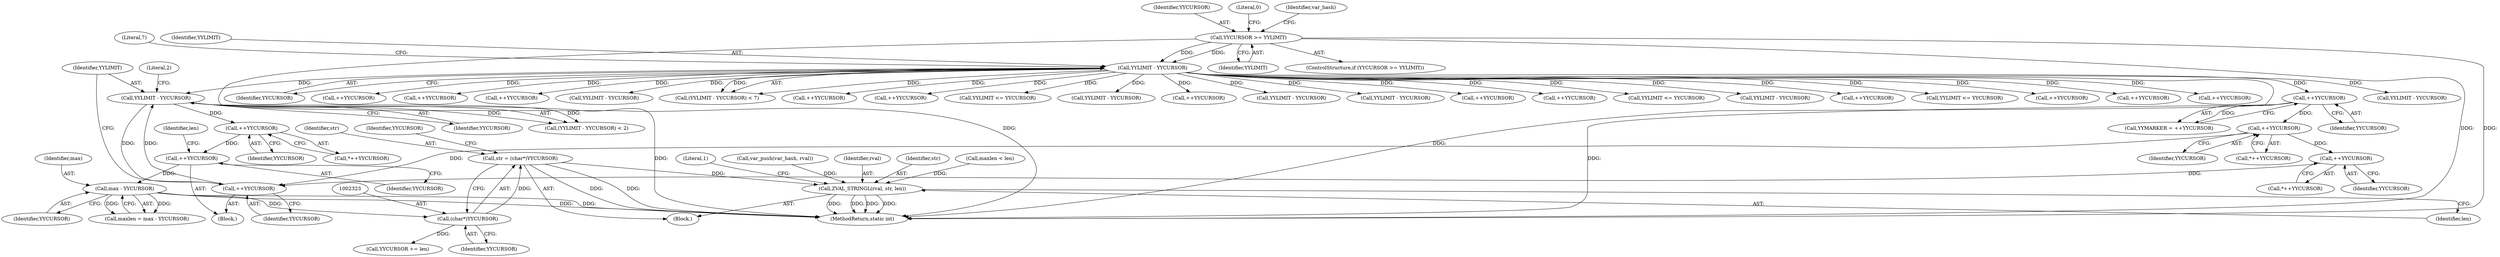 digraph "0_php-src_1a23ebc1fff59bf480ca92963b36eba5c1b904c4@pointer" {
"1002320" [label="(Call,str = (char*)YYCURSOR)"];
"1002322" [label="(Call,(char*)YYCURSOR)"];
"1002304" [label="(Call,max - YYCURSOR)"];
"1002290" [label="(Call,++YYCURSOR)"];
"1001653" [label="(Call,++YYCURSOR)"];
"1001207" [label="(Call,YYLIMIT - YYCURSOR)"];
"1000152" [label="(Call,YYLIMIT - YYCURSOR)"];
"1000125" [label="(Call,YYCURSOR >= YYLIMIT)"];
"1001203" [label="(Call,++YYCURSOR)"];
"1001190" [label="(Call,++YYCURSOR)"];
"1000665" [label="(Call,++YYCURSOR)"];
"1000343" [label="(Call,++YYCURSOR)"];
"1002363" [label="(Call,ZVAL_STRINGL(rval, str, len))"];
"1001209" [label="(Identifier,YYCURSOR)"];
"1001210" [label="(Literal,2)"];
"1002306" [label="(Identifier,YYCURSOR)"];
"1001190" [label="(Call,++YYCURSOR)"];
"1002325" [label="(Call,YYCURSOR += len)"];
"1001653" [label="(Call,++YYCURSOR)"];
"1001358" [label="(Call,YYLIMIT - YYCURSOR)"];
"1000126" [label="(Identifier,YYCURSOR)"];
"1000127" [label="(Identifier,YYLIMIT)"];
"1001207" [label="(Call,YYLIMIT - YYCURSOR)"];
"1000154" [label="(Identifier,YYCURSOR)"];
"1001654" [label="(Identifier,YYCURSOR)"];
"1001189" [label="(Call,*++YYCURSOR)"];
"1002292" [label="(Block,)"];
"1001208" [label="(Identifier,YYLIMIT)"];
"1000125" [label="(Call,YYCURSOR >= YYLIMIT)"];
"1000287" [label="(Call,++YYCURSOR)"];
"1000141" [label="(Call,var_push(var_hash, rval))"];
"1002366" [label="(Identifier,len)"];
"1000155" [label="(Literal,7)"];
"1000343" [label="(Call,++YYCURSOR)"];
"1002302" [label="(Call,maxlen = max - YYCURSOR)"];
"1001652" [label="(Call,*++YYCURSOR)"];
"1002320" [label="(Call,str = (char*)YYCURSOR)"];
"1002364" [label="(Identifier,rval)"];
"1002291" [label="(Identifier,YYCURSOR)"];
"1002304" [label="(Call,max - YYCURSOR)"];
"1000315" [label="(Call,++YYCURSOR)"];
"1000352" [label="(Call,++YYCURSOR)"];
"1002447" [label="(MethodReturn,static int)"];
"1000849" [label="(Call,YYLIMIT - YYCURSOR)"];
"1000664" [label="(Call,*++YYCURSOR)"];
"1000344" [label="(Identifier,YYCURSOR)"];
"1002322" [label="(Call,(char*)YYCURSOR)"];
"1002305" [label="(Identifier,max)"];
"1000151" [label="(Call,(YYLIMIT - YYCURSOR) < 7)"];
"1000217" [label="(Call,++YYCURSOR)"];
"1000273" [label="(Call,++YYCURSOR)"];
"1000124" [label="(ControlStructure,if (YYCURSOR >= YYLIMIT))"];
"1002365" [label="(Identifier,str)"];
"1000756" [label="(Call,YYLIMIT <= YYCURSOR)"];
"1000341" [label="(Call,YYMARKER = ++YYCURSOR)"];
"1000960" [label="(Call,YYLIMIT - YYCURSOR)"];
"1000205" [label="(Call,++YYCURSOR)"];
"1000666" [label="(Identifier,YYCURSOR)"];
"1000705" [label="(Call,YYLIMIT - YYCURSOR)"];
"1001115" [label="(Call,YYLIMIT - YYCURSOR)"];
"1002324" [label="(Identifier,YYCURSOR)"];
"1000152" [label="(Call,YYLIMIT - YYCURSOR)"];
"1000147" [label="(Block,)"];
"1002363" [label="(Call,ZVAL_STRINGL(rval, str, len))"];
"1001191" [label="(Identifier,YYCURSOR)"];
"1000193" [label="(Call,++YYCURSOR)"];
"1002326" [label="(Identifier,YYCURSOR)"];
"1002290" [label="(Call,++YYCURSOR)"];
"1000665" [label="(Call,++YYCURSOR)"];
"1000329" [label="(Call,++YYCURSOR)"];
"1001161" [label="(Call,YYLIMIT <= YYCURSOR)"];
"1000802" [label="(Call,YYLIMIT - YYCURSOR)"];
"1002308" [label="(Call,maxlen < len)"];
"1000231" [label="(Call,++YYCURSOR)"];
"1000153" [label="(Identifier,YYLIMIT)"];
"1001204" [label="(Identifier,YYCURSOR)"];
"1001069" [label="(Call,YYLIMIT <= YYCURSOR)"];
"1001203" [label="(Call,++YYCURSOR)"];
"1000301" [label="(Call,++YYCURSOR)"];
"1001206" [label="(Call,(YYLIMIT - YYCURSOR) < 2)"];
"1000130" [label="(Literal,0)"];
"1000133" [label="(Identifier,var_hash)"];
"1000259" [label="(Call,++YYCURSOR)"];
"1002321" [label="(Identifier,str)"];
"1002297" [label="(Identifier,len)"];
"1000245" [label="(Call,++YYCURSOR)"];
"1002368" [label="(Literal,1)"];
"1002320" -> "1002292"  [label="AST: "];
"1002320" -> "1002322"  [label="CFG: "];
"1002321" -> "1002320"  [label="AST: "];
"1002322" -> "1002320"  [label="AST: "];
"1002326" -> "1002320"  [label="CFG: "];
"1002320" -> "1002447"  [label="DDG: "];
"1002320" -> "1002447"  [label="DDG: "];
"1002322" -> "1002320"  [label="DDG: "];
"1002320" -> "1002363"  [label="DDG: "];
"1002322" -> "1002324"  [label="CFG: "];
"1002323" -> "1002322"  [label="AST: "];
"1002324" -> "1002322"  [label="AST: "];
"1002304" -> "1002322"  [label="DDG: "];
"1002322" -> "1002325"  [label="DDG: "];
"1002304" -> "1002302"  [label="AST: "];
"1002304" -> "1002306"  [label="CFG: "];
"1002305" -> "1002304"  [label="AST: "];
"1002306" -> "1002304"  [label="AST: "];
"1002302" -> "1002304"  [label="CFG: "];
"1002304" -> "1002447"  [label="DDG: "];
"1002304" -> "1002447"  [label="DDG: "];
"1002304" -> "1002302"  [label="DDG: "];
"1002304" -> "1002302"  [label="DDG: "];
"1002290" -> "1002304"  [label="DDG: "];
"1002290" -> "1000147"  [label="AST: "];
"1002290" -> "1002291"  [label="CFG: "];
"1002291" -> "1002290"  [label="AST: "];
"1002297" -> "1002290"  [label="CFG: "];
"1001653" -> "1002290"  [label="DDG: "];
"1001653" -> "1001652"  [label="AST: "];
"1001653" -> "1001654"  [label="CFG: "];
"1001654" -> "1001653"  [label="AST: "];
"1001652" -> "1001653"  [label="CFG: "];
"1001207" -> "1001653"  [label="DDG: "];
"1001207" -> "1001206"  [label="AST: "];
"1001207" -> "1001209"  [label="CFG: "];
"1001208" -> "1001207"  [label="AST: "];
"1001209" -> "1001207"  [label="AST: "];
"1001210" -> "1001207"  [label="CFG: "];
"1001207" -> "1002447"  [label="DDG: "];
"1001207" -> "1001203"  [label="DDG: "];
"1001207" -> "1001206"  [label="DDG: "];
"1001207" -> "1001206"  [label="DDG: "];
"1000152" -> "1001207"  [label="DDG: "];
"1001203" -> "1001207"  [label="DDG: "];
"1000152" -> "1000151"  [label="AST: "];
"1000152" -> "1000154"  [label="CFG: "];
"1000153" -> "1000152"  [label="AST: "];
"1000154" -> "1000152"  [label="AST: "];
"1000155" -> "1000152"  [label="CFG: "];
"1000152" -> "1002447"  [label="DDG: "];
"1000152" -> "1000151"  [label="DDG: "];
"1000152" -> "1000151"  [label="DDG: "];
"1000125" -> "1000152"  [label="DDG: "];
"1000125" -> "1000152"  [label="DDG: "];
"1000152" -> "1000193"  [label="DDG: "];
"1000152" -> "1000205"  [label="DDG: "];
"1000152" -> "1000217"  [label="DDG: "];
"1000152" -> "1000231"  [label="DDG: "];
"1000152" -> "1000245"  [label="DDG: "];
"1000152" -> "1000259"  [label="DDG: "];
"1000152" -> "1000273"  [label="DDG: "];
"1000152" -> "1000287"  [label="DDG: "];
"1000152" -> "1000301"  [label="DDG: "];
"1000152" -> "1000315"  [label="DDG: "];
"1000152" -> "1000329"  [label="DDG: "];
"1000152" -> "1000343"  [label="DDG: "];
"1000152" -> "1000352"  [label="DDG: "];
"1000152" -> "1000705"  [label="DDG: "];
"1000152" -> "1000756"  [label="DDG: "];
"1000152" -> "1000802"  [label="DDG: "];
"1000152" -> "1000849"  [label="DDG: "];
"1000152" -> "1000960"  [label="DDG: "];
"1000152" -> "1001069"  [label="DDG: "];
"1000152" -> "1001115"  [label="DDG: "];
"1000152" -> "1001161"  [label="DDG: "];
"1000152" -> "1001358"  [label="DDG: "];
"1000125" -> "1000124"  [label="AST: "];
"1000125" -> "1000127"  [label="CFG: "];
"1000126" -> "1000125"  [label="AST: "];
"1000127" -> "1000125"  [label="AST: "];
"1000130" -> "1000125"  [label="CFG: "];
"1000133" -> "1000125"  [label="CFG: "];
"1000125" -> "1002447"  [label="DDG: "];
"1000125" -> "1002447"  [label="DDG: "];
"1000125" -> "1002447"  [label="DDG: "];
"1001203" -> "1000147"  [label="AST: "];
"1001203" -> "1001204"  [label="CFG: "];
"1001204" -> "1001203"  [label="AST: "];
"1001208" -> "1001203"  [label="CFG: "];
"1001190" -> "1001203"  [label="DDG: "];
"1000665" -> "1001203"  [label="DDG: "];
"1001190" -> "1001189"  [label="AST: "];
"1001190" -> "1001191"  [label="CFG: "];
"1001191" -> "1001190"  [label="AST: "];
"1001189" -> "1001190"  [label="CFG: "];
"1000665" -> "1001190"  [label="DDG: "];
"1000665" -> "1000664"  [label="AST: "];
"1000665" -> "1000666"  [label="CFG: "];
"1000666" -> "1000665"  [label="AST: "];
"1000664" -> "1000665"  [label="CFG: "];
"1000343" -> "1000665"  [label="DDG: "];
"1000343" -> "1000341"  [label="AST: "];
"1000343" -> "1000344"  [label="CFG: "];
"1000344" -> "1000343"  [label="AST: "];
"1000341" -> "1000343"  [label="CFG: "];
"1000343" -> "1002447"  [label="DDG: "];
"1000343" -> "1000341"  [label="DDG: "];
"1002363" -> "1002292"  [label="AST: "];
"1002363" -> "1002366"  [label="CFG: "];
"1002364" -> "1002363"  [label="AST: "];
"1002365" -> "1002363"  [label="AST: "];
"1002366" -> "1002363"  [label="AST: "];
"1002368" -> "1002363"  [label="CFG: "];
"1002363" -> "1002447"  [label="DDG: "];
"1002363" -> "1002447"  [label="DDG: "];
"1002363" -> "1002447"  [label="DDG: "];
"1002363" -> "1002447"  [label="DDG: "];
"1000141" -> "1002363"  [label="DDG: "];
"1002308" -> "1002363"  [label="DDG: "];
}
